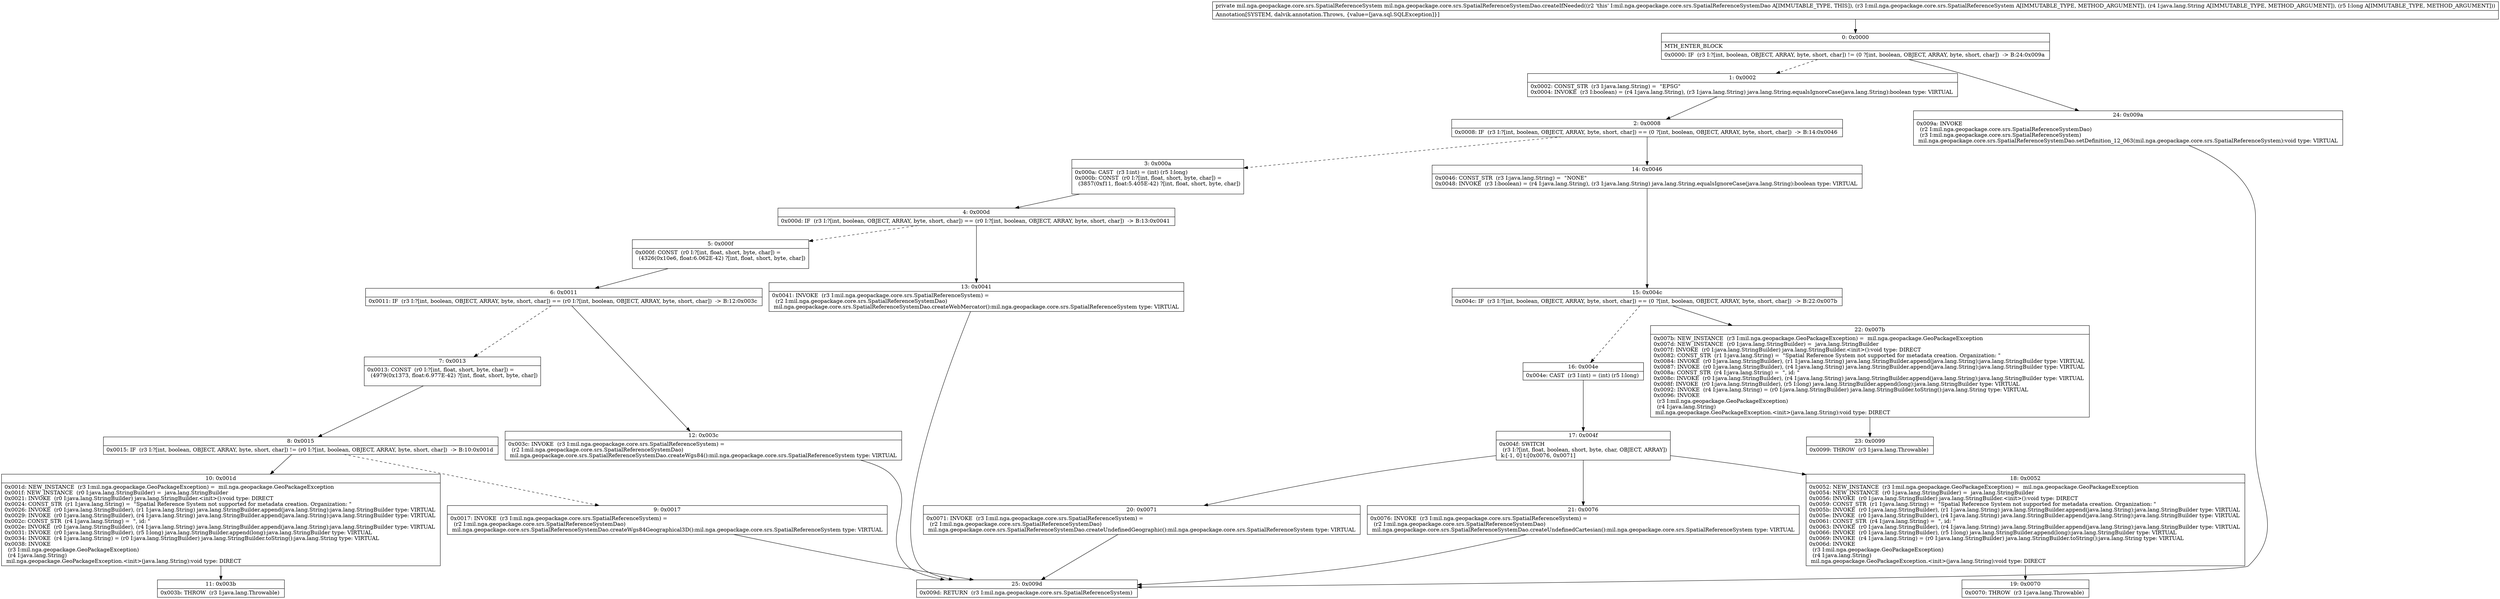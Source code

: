 digraph "CFG formil.nga.geopackage.core.srs.SpatialReferenceSystemDao.createIfNeeded(Lmil\/nga\/geopackage\/core\/srs\/SpatialReferenceSystem;Ljava\/lang\/String;J)Lmil\/nga\/geopackage\/core\/srs\/SpatialReferenceSystem;" {
Node_0 [shape=record,label="{0\:\ 0x0000|MTH_ENTER_BLOCK\l|0x0000: IF  (r3 I:?[int, boolean, OBJECT, ARRAY, byte, short, char]) != (0 ?[int, boolean, OBJECT, ARRAY, byte, short, char])  \-\> B:24:0x009a \l}"];
Node_1 [shape=record,label="{1\:\ 0x0002|0x0002: CONST_STR  (r3 I:java.lang.String) =  \"EPSG\" \l0x0004: INVOKE  (r3 I:boolean) = (r4 I:java.lang.String), (r3 I:java.lang.String) java.lang.String.equalsIgnoreCase(java.lang.String):boolean type: VIRTUAL \l}"];
Node_2 [shape=record,label="{2\:\ 0x0008|0x0008: IF  (r3 I:?[int, boolean, OBJECT, ARRAY, byte, short, char]) == (0 ?[int, boolean, OBJECT, ARRAY, byte, short, char])  \-\> B:14:0x0046 \l}"];
Node_3 [shape=record,label="{3\:\ 0x000a|0x000a: CAST  (r3 I:int) = (int) (r5 I:long) \l0x000b: CONST  (r0 I:?[int, float, short, byte, char]) = \l  (3857(0xf11, float:5.405E\-42) ?[int, float, short, byte, char])\l \l}"];
Node_4 [shape=record,label="{4\:\ 0x000d|0x000d: IF  (r3 I:?[int, boolean, OBJECT, ARRAY, byte, short, char]) == (r0 I:?[int, boolean, OBJECT, ARRAY, byte, short, char])  \-\> B:13:0x0041 \l}"];
Node_5 [shape=record,label="{5\:\ 0x000f|0x000f: CONST  (r0 I:?[int, float, short, byte, char]) = \l  (4326(0x10e6, float:6.062E\-42) ?[int, float, short, byte, char])\l \l}"];
Node_6 [shape=record,label="{6\:\ 0x0011|0x0011: IF  (r3 I:?[int, boolean, OBJECT, ARRAY, byte, short, char]) == (r0 I:?[int, boolean, OBJECT, ARRAY, byte, short, char])  \-\> B:12:0x003c \l}"];
Node_7 [shape=record,label="{7\:\ 0x0013|0x0013: CONST  (r0 I:?[int, float, short, byte, char]) = \l  (4979(0x1373, float:6.977E\-42) ?[int, float, short, byte, char])\l \l}"];
Node_8 [shape=record,label="{8\:\ 0x0015|0x0015: IF  (r3 I:?[int, boolean, OBJECT, ARRAY, byte, short, char]) != (r0 I:?[int, boolean, OBJECT, ARRAY, byte, short, char])  \-\> B:10:0x001d \l}"];
Node_9 [shape=record,label="{9\:\ 0x0017|0x0017: INVOKE  (r3 I:mil.nga.geopackage.core.srs.SpatialReferenceSystem) = \l  (r2 I:mil.nga.geopackage.core.srs.SpatialReferenceSystemDao)\l mil.nga.geopackage.core.srs.SpatialReferenceSystemDao.createWgs84Geographical3D():mil.nga.geopackage.core.srs.SpatialReferenceSystem type: VIRTUAL \l}"];
Node_10 [shape=record,label="{10\:\ 0x001d|0x001d: NEW_INSTANCE  (r3 I:mil.nga.geopackage.GeoPackageException) =  mil.nga.geopackage.GeoPackageException \l0x001f: NEW_INSTANCE  (r0 I:java.lang.StringBuilder) =  java.lang.StringBuilder \l0x0021: INVOKE  (r0 I:java.lang.StringBuilder) java.lang.StringBuilder.\<init\>():void type: DIRECT \l0x0024: CONST_STR  (r1 I:java.lang.String) =  \"Spatial Reference System not supported for metadata creation. Organization: \" \l0x0026: INVOKE  (r0 I:java.lang.StringBuilder), (r1 I:java.lang.String) java.lang.StringBuilder.append(java.lang.String):java.lang.StringBuilder type: VIRTUAL \l0x0029: INVOKE  (r0 I:java.lang.StringBuilder), (r4 I:java.lang.String) java.lang.StringBuilder.append(java.lang.String):java.lang.StringBuilder type: VIRTUAL \l0x002c: CONST_STR  (r4 I:java.lang.String) =  \", id: \" \l0x002e: INVOKE  (r0 I:java.lang.StringBuilder), (r4 I:java.lang.String) java.lang.StringBuilder.append(java.lang.String):java.lang.StringBuilder type: VIRTUAL \l0x0031: INVOKE  (r0 I:java.lang.StringBuilder), (r5 I:long) java.lang.StringBuilder.append(long):java.lang.StringBuilder type: VIRTUAL \l0x0034: INVOKE  (r4 I:java.lang.String) = (r0 I:java.lang.StringBuilder) java.lang.StringBuilder.toString():java.lang.String type: VIRTUAL \l0x0038: INVOKE  \l  (r3 I:mil.nga.geopackage.GeoPackageException)\l  (r4 I:java.lang.String)\l mil.nga.geopackage.GeoPackageException.\<init\>(java.lang.String):void type: DIRECT \l}"];
Node_11 [shape=record,label="{11\:\ 0x003b|0x003b: THROW  (r3 I:java.lang.Throwable) \l}"];
Node_12 [shape=record,label="{12\:\ 0x003c|0x003c: INVOKE  (r3 I:mil.nga.geopackage.core.srs.SpatialReferenceSystem) = \l  (r2 I:mil.nga.geopackage.core.srs.SpatialReferenceSystemDao)\l mil.nga.geopackage.core.srs.SpatialReferenceSystemDao.createWgs84():mil.nga.geopackage.core.srs.SpatialReferenceSystem type: VIRTUAL \l}"];
Node_13 [shape=record,label="{13\:\ 0x0041|0x0041: INVOKE  (r3 I:mil.nga.geopackage.core.srs.SpatialReferenceSystem) = \l  (r2 I:mil.nga.geopackage.core.srs.SpatialReferenceSystemDao)\l mil.nga.geopackage.core.srs.SpatialReferenceSystemDao.createWebMercator():mil.nga.geopackage.core.srs.SpatialReferenceSystem type: VIRTUAL \l}"];
Node_14 [shape=record,label="{14\:\ 0x0046|0x0046: CONST_STR  (r3 I:java.lang.String) =  \"NONE\" \l0x0048: INVOKE  (r3 I:boolean) = (r4 I:java.lang.String), (r3 I:java.lang.String) java.lang.String.equalsIgnoreCase(java.lang.String):boolean type: VIRTUAL \l}"];
Node_15 [shape=record,label="{15\:\ 0x004c|0x004c: IF  (r3 I:?[int, boolean, OBJECT, ARRAY, byte, short, char]) == (0 ?[int, boolean, OBJECT, ARRAY, byte, short, char])  \-\> B:22:0x007b \l}"];
Node_16 [shape=record,label="{16\:\ 0x004e|0x004e: CAST  (r3 I:int) = (int) (r5 I:long) \l}"];
Node_17 [shape=record,label="{17\:\ 0x004f|0x004f: SWITCH  \l  (r3 I:?[int, float, boolean, short, byte, char, OBJECT, ARRAY])\l k:[\-1, 0] t:[0x0076, 0x0071] \l}"];
Node_18 [shape=record,label="{18\:\ 0x0052|0x0052: NEW_INSTANCE  (r3 I:mil.nga.geopackage.GeoPackageException) =  mil.nga.geopackage.GeoPackageException \l0x0054: NEW_INSTANCE  (r0 I:java.lang.StringBuilder) =  java.lang.StringBuilder \l0x0056: INVOKE  (r0 I:java.lang.StringBuilder) java.lang.StringBuilder.\<init\>():void type: DIRECT \l0x0059: CONST_STR  (r1 I:java.lang.String) =  \"Spatial Reference System not supported for metadata creation. Organization: \" \l0x005b: INVOKE  (r0 I:java.lang.StringBuilder), (r1 I:java.lang.String) java.lang.StringBuilder.append(java.lang.String):java.lang.StringBuilder type: VIRTUAL \l0x005e: INVOKE  (r0 I:java.lang.StringBuilder), (r4 I:java.lang.String) java.lang.StringBuilder.append(java.lang.String):java.lang.StringBuilder type: VIRTUAL \l0x0061: CONST_STR  (r4 I:java.lang.String) =  \", id: \" \l0x0063: INVOKE  (r0 I:java.lang.StringBuilder), (r4 I:java.lang.String) java.lang.StringBuilder.append(java.lang.String):java.lang.StringBuilder type: VIRTUAL \l0x0066: INVOKE  (r0 I:java.lang.StringBuilder), (r5 I:long) java.lang.StringBuilder.append(long):java.lang.StringBuilder type: VIRTUAL \l0x0069: INVOKE  (r4 I:java.lang.String) = (r0 I:java.lang.StringBuilder) java.lang.StringBuilder.toString():java.lang.String type: VIRTUAL \l0x006d: INVOKE  \l  (r3 I:mil.nga.geopackage.GeoPackageException)\l  (r4 I:java.lang.String)\l mil.nga.geopackage.GeoPackageException.\<init\>(java.lang.String):void type: DIRECT \l}"];
Node_19 [shape=record,label="{19\:\ 0x0070|0x0070: THROW  (r3 I:java.lang.Throwable) \l}"];
Node_20 [shape=record,label="{20\:\ 0x0071|0x0071: INVOKE  (r3 I:mil.nga.geopackage.core.srs.SpatialReferenceSystem) = \l  (r2 I:mil.nga.geopackage.core.srs.SpatialReferenceSystemDao)\l mil.nga.geopackage.core.srs.SpatialReferenceSystemDao.createUndefinedGeographic():mil.nga.geopackage.core.srs.SpatialReferenceSystem type: VIRTUAL \l}"];
Node_21 [shape=record,label="{21\:\ 0x0076|0x0076: INVOKE  (r3 I:mil.nga.geopackage.core.srs.SpatialReferenceSystem) = \l  (r2 I:mil.nga.geopackage.core.srs.SpatialReferenceSystemDao)\l mil.nga.geopackage.core.srs.SpatialReferenceSystemDao.createUndefinedCartesian():mil.nga.geopackage.core.srs.SpatialReferenceSystem type: VIRTUAL \l}"];
Node_22 [shape=record,label="{22\:\ 0x007b|0x007b: NEW_INSTANCE  (r3 I:mil.nga.geopackage.GeoPackageException) =  mil.nga.geopackage.GeoPackageException \l0x007d: NEW_INSTANCE  (r0 I:java.lang.StringBuilder) =  java.lang.StringBuilder \l0x007f: INVOKE  (r0 I:java.lang.StringBuilder) java.lang.StringBuilder.\<init\>():void type: DIRECT \l0x0082: CONST_STR  (r1 I:java.lang.String) =  \"Spatial Reference System not supported for metadata creation. Organization: \" \l0x0084: INVOKE  (r0 I:java.lang.StringBuilder), (r1 I:java.lang.String) java.lang.StringBuilder.append(java.lang.String):java.lang.StringBuilder type: VIRTUAL \l0x0087: INVOKE  (r0 I:java.lang.StringBuilder), (r4 I:java.lang.String) java.lang.StringBuilder.append(java.lang.String):java.lang.StringBuilder type: VIRTUAL \l0x008a: CONST_STR  (r4 I:java.lang.String) =  \", id: \" \l0x008c: INVOKE  (r0 I:java.lang.StringBuilder), (r4 I:java.lang.String) java.lang.StringBuilder.append(java.lang.String):java.lang.StringBuilder type: VIRTUAL \l0x008f: INVOKE  (r0 I:java.lang.StringBuilder), (r5 I:long) java.lang.StringBuilder.append(long):java.lang.StringBuilder type: VIRTUAL \l0x0092: INVOKE  (r4 I:java.lang.String) = (r0 I:java.lang.StringBuilder) java.lang.StringBuilder.toString():java.lang.String type: VIRTUAL \l0x0096: INVOKE  \l  (r3 I:mil.nga.geopackage.GeoPackageException)\l  (r4 I:java.lang.String)\l mil.nga.geopackage.GeoPackageException.\<init\>(java.lang.String):void type: DIRECT \l}"];
Node_23 [shape=record,label="{23\:\ 0x0099|0x0099: THROW  (r3 I:java.lang.Throwable) \l}"];
Node_24 [shape=record,label="{24\:\ 0x009a|0x009a: INVOKE  \l  (r2 I:mil.nga.geopackage.core.srs.SpatialReferenceSystemDao)\l  (r3 I:mil.nga.geopackage.core.srs.SpatialReferenceSystem)\l mil.nga.geopackage.core.srs.SpatialReferenceSystemDao.setDefinition_12_063(mil.nga.geopackage.core.srs.SpatialReferenceSystem):void type: VIRTUAL \l}"];
Node_25 [shape=record,label="{25\:\ 0x009d|0x009d: RETURN  (r3 I:mil.nga.geopackage.core.srs.SpatialReferenceSystem) \l}"];
MethodNode[shape=record,label="{private mil.nga.geopackage.core.srs.SpatialReferenceSystem mil.nga.geopackage.core.srs.SpatialReferenceSystemDao.createIfNeeded((r2 'this' I:mil.nga.geopackage.core.srs.SpatialReferenceSystemDao A[IMMUTABLE_TYPE, THIS]), (r3 I:mil.nga.geopackage.core.srs.SpatialReferenceSystem A[IMMUTABLE_TYPE, METHOD_ARGUMENT]), (r4 I:java.lang.String A[IMMUTABLE_TYPE, METHOD_ARGUMENT]), (r5 I:long A[IMMUTABLE_TYPE, METHOD_ARGUMENT]))  | Annotation[SYSTEM, dalvik.annotation.Throws, \{value=[java.sql.SQLException]\}]\l}"];
MethodNode -> Node_0;
Node_0 -> Node_1[style=dashed];
Node_0 -> Node_24;
Node_1 -> Node_2;
Node_2 -> Node_3[style=dashed];
Node_2 -> Node_14;
Node_3 -> Node_4;
Node_4 -> Node_5[style=dashed];
Node_4 -> Node_13;
Node_5 -> Node_6;
Node_6 -> Node_7[style=dashed];
Node_6 -> Node_12;
Node_7 -> Node_8;
Node_8 -> Node_9[style=dashed];
Node_8 -> Node_10;
Node_9 -> Node_25;
Node_10 -> Node_11;
Node_12 -> Node_25;
Node_13 -> Node_25;
Node_14 -> Node_15;
Node_15 -> Node_16[style=dashed];
Node_15 -> Node_22;
Node_16 -> Node_17;
Node_17 -> Node_18;
Node_17 -> Node_20;
Node_17 -> Node_21;
Node_18 -> Node_19;
Node_20 -> Node_25;
Node_21 -> Node_25;
Node_22 -> Node_23;
Node_24 -> Node_25;
}

